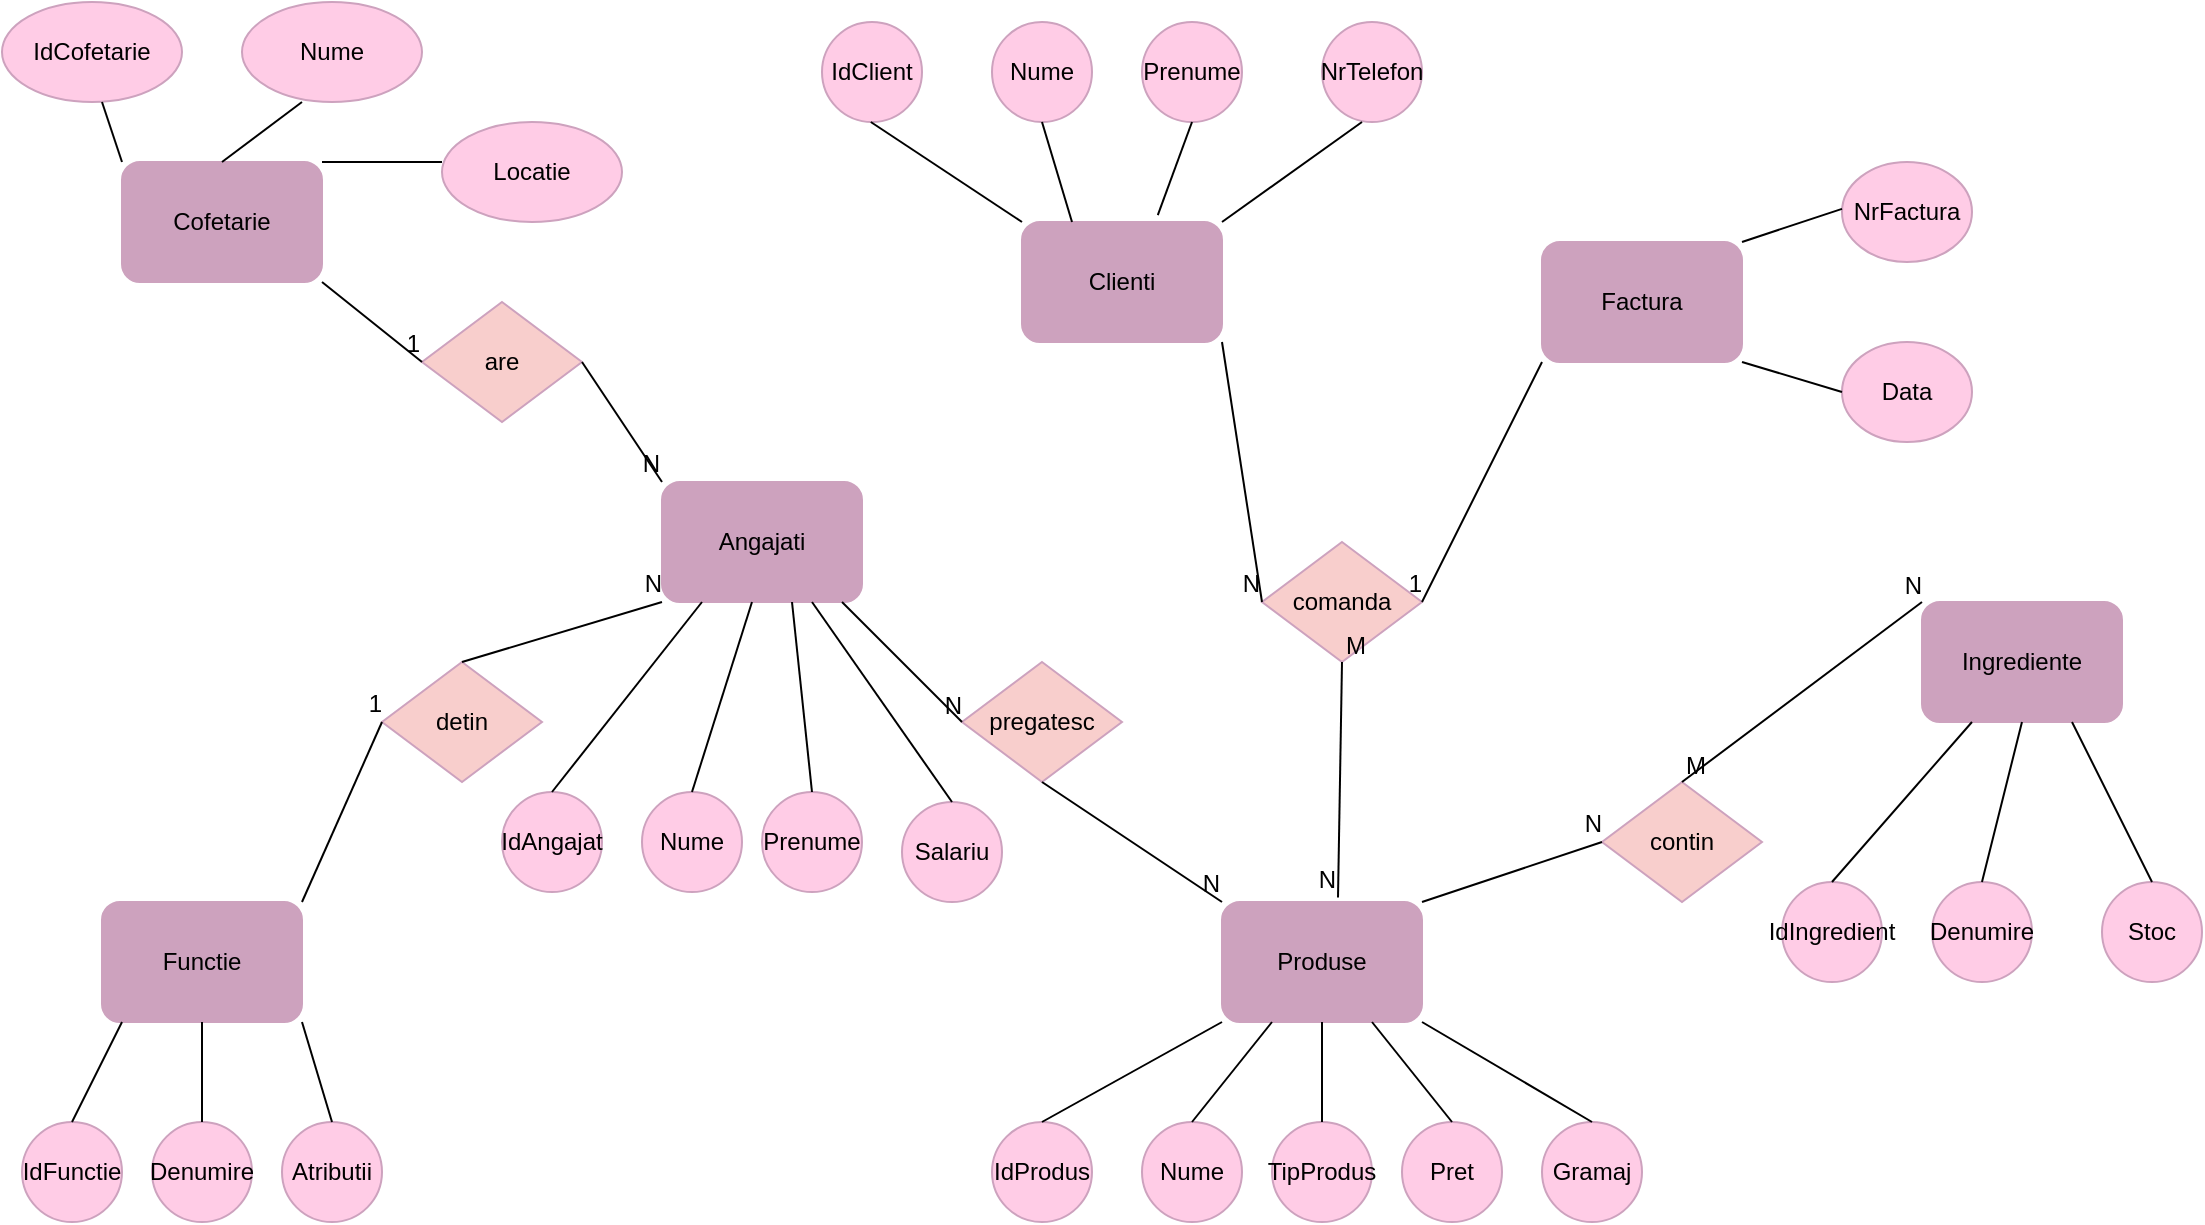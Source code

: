 <mxfile version="15.8.7" type="device"><diagram id="xDUY_yvwj-eNHsEHlEJU" name="Page-1"><mxGraphModel dx="1221" dy="764" grid="1" gridSize="10" guides="1" tooltips="1" connect="1" arrows="1" fold="1" page="1" pageScale="1" pageWidth="3300" pageHeight="2339" math="0" shadow="0"><root><mxCell id="0"/><mxCell id="1" parent="0"/><mxCell id="lF0HuzXT13X8OS6rUIl1-1" value="Cofetarie" style="rounded=1;whiteSpace=wrap;html=1;strokeColor=#CDA2BE;fillColor=#CDA2BE;" parent="1" vertex="1"><mxGeometry x="70" y="80" width="100" height="60" as="geometry"/></mxCell><mxCell id="lF0HuzXT13X8OS6rUIl1-2" value="Angajati" style="rounded=1;whiteSpace=wrap;html=1;strokeColor=#CDA2BE;fillColor=#CDA2BE;" parent="1" vertex="1"><mxGeometry x="340" y="240" width="100" height="60" as="geometry"/></mxCell><mxCell id="lF0HuzXT13X8OS6rUIl1-3" value="Produse" style="rounded=1;whiteSpace=wrap;html=1;strokeColor=#CDA2BE;fillColor=#CDA2BE;" parent="1" vertex="1"><mxGeometry x="620" y="450" width="100" height="60" as="geometry"/></mxCell><mxCell id="lF0HuzXT13X8OS6rUIl1-4" value="Ingrediente" style="rounded=1;whiteSpace=wrap;html=1;strokeColor=#CDA2BE;fillColor=#CDA2BE;" parent="1" vertex="1"><mxGeometry x="970" y="300" width="100" height="60" as="geometry"/></mxCell><mxCell id="lF0HuzXT13X8OS6rUIl1-5" value="Factura" style="rounded=1;whiteSpace=wrap;html=1;strokeColor=#CDA2BE;fillColor=#CDA2BE;" parent="1" vertex="1"><mxGeometry x="780" y="120" width="100" height="60" as="geometry"/></mxCell><mxCell id="lF0HuzXT13X8OS6rUIl1-6" value="Clienti" style="rounded=1;whiteSpace=wrap;html=1;strokeColor=#CDA2BE;fillColor=#CDA2BE;" parent="1" vertex="1"><mxGeometry x="520" y="110" width="100" height="60" as="geometry"/></mxCell><mxCell id="lF0HuzXT13X8OS6rUIl1-7" value="Functie" style="rounded=1;whiteSpace=wrap;html=1;strokeColor=#CDA2BE;fillColor=#CDA2BE;" parent="1" vertex="1"><mxGeometry x="60" y="450" width="100" height="60" as="geometry"/></mxCell><mxCell id="lF0HuzXT13X8OS6rUIl1-8" value="&lt;font color=&quot;#000000&quot;&gt;are&lt;/font&gt;" style="rhombus;whiteSpace=wrap;html=1;fontColor=#CDA2BE;strokeColor=#CDA2BE;fillColor=#F8CECC;" parent="1" vertex="1"><mxGeometry x="220" y="150" width="80" height="60" as="geometry"/></mxCell><mxCell id="lF0HuzXT13X8OS6rUIl1-9" value="&lt;font color=&quot;#000000&quot;&gt;detin&lt;/font&gt;" style="rhombus;whiteSpace=wrap;html=1;fontColor=#CDA2BE;strokeColor=#CDA2BE;fillColor=#F8CECC;" parent="1" vertex="1"><mxGeometry x="200" y="330" width="80" height="60" as="geometry"/></mxCell><mxCell id="lF0HuzXT13X8OS6rUIl1-10" value="&lt;font color=&quot;#000000&quot;&gt;pregatesc&lt;/font&gt;" style="rhombus;whiteSpace=wrap;html=1;fontColor=#CDA2BE;strokeColor=#CDA2BE;fillColor=#F8CECC;" parent="1" vertex="1"><mxGeometry x="490" y="330" width="80" height="60" as="geometry"/></mxCell><mxCell id="lF0HuzXT13X8OS6rUIl1-11" value="&lt;font color=&quot;#000000&quot;&gt;contin&lt;/font&gt;" style="rhombus;whiteSpace=wrap;html=1;fontColor=#CDA2BE;strokeColor=#CDA2BE;fillColor=#F8CECC;" parent="1" vertex="1"><mxGeometry x="810" y="390" width="80" height="60" as="geometry"/></mxCell><mxCell id="lF0HuzXT13X8OS6rUIl1-12" value="&lt;font color=&quot;#000000&quot;&gt;comanda&lt;/font&gt;" style="rhombus;whiteSpace=wrap;html=1;fontColor=#CDA2BE;strokeColor=#CDA2BE;fillColor=#F8CECC;" parent="1" vertex="1"><mxGeometry x="640" y="270" width="80" height="60" as="geometry"/></mxCell><mxCell id="lF0HuzXT13X8OS6rUIl1-13" value="" style="endArrow=none;html=1;rounded=0;fontColor=#000000;entryX=0;entryY=0.5;entryDx=0;entryDy=0;exitX=1;exitY=0;exitDx=0;exitDy=0;" parent="1" source="lF0HuzXT13X8OS6rUIl1-7" target="lF0HuzXT13X8OS6rUIl1-9" edge="1"><mxGeometry relative="1" as="geometry"><mxPoint x="150" y="419.5" as="sourcePoint"/><mxPoint x="310" y="419.5" as="targetPoint"/></mxGeometry></mxCell><mxCell id="lF0HuzXT13X8OS6rUIl1-14" value="1" style="resizable=0;html=1;align=right;verticalAlign=bottom;fontColor=#000000;strokeColor=#CDA2BE;fillColor=#F8CECC;" parent="lF0HuzXT13X8OS6rUIl1-13" connectable="0" vertex="1"><mxGeometry x="1" relative="1" as="geometry"/></mxCell><mxCell id="lF0HuzXT13X8OS6rUIl1-15" value="" style="endArrow=none;html=1;rounded=0;fontColor=#000000;entryX=0;entryY=1;entryDx=0;entryDy=0;exitX=0.5;exitY=0;exitDx=0;exitDy=0;" parent="1" source="lF0HuzXT13X8OS6rUIl1-9" target="lF0HuzXT13X8OS6rUIl1-2" edge="1"><mxGeometry relative="1" as="geometry"><mxPoint x="470" y="300" as="sourcePoint"/><mxPoint x="630" y="300" as="targetPoint"/></mxGeometry></mxCell><mxCell id="lF0HuzXT13X8OS6rUIl1-16" value="N" style="resizable=0;html=1;align=right;verticalAlign=bottom;fontColor=#000000;strokeColor=#CDA2BE;fillColor=#F8CECC;" parent="lF0HuzXT13X8OS6rUIl1-15" connectable="0" vertex="1"><mxGeometry x="1" relative="1" as="geometry"/></mxCell><mxCell id="lF0HuzXT13X8OS6rUIl1-19" value="" style="endArrow=none;html=1;rounded=0;fontColor=#000000;entryX=0;entryY=0;entryDx=0;entryDy=0;exitX=1;exitY=0.5;exitDx=0;exitDy=0;" parent="1" source="lF0HuzXT13X8OS6rUIl1-8" target="lF0HuzXT13X8OS6rUIl1-2" edge="1"><mxGeometry relative="1" as="geometry"><mxPoint x="290" y="210" as="sourcePoint"/><mxPoint x="370" y="250" as="targetPoint"/></mxGeometry></mxCell><mxCell id="lF0HuzXT13X8OS6rUIl1-20" value="N" style="resizable=0;html=1;align=right;verticalAlign=bottom;fontColor=#000000;strokeColor=#CDA2BE;fillColor=#F8CECC;" parent="lF0HuzXT13X8OS6rUIl1-19" connectable="0" vertex="1"><mxGeometry x="1" relative="1" as="geometry"/></mxCell><mxCell id="lF0HuzXT13X8OS6rUIl1-24" value="" style="endArrow=none;html=1;rounded=0;fontColor=#000000;exitX=0.5;exitY=1;exitDx=0;exitDy=0;entryX=0.58;entryY=-0.037;entryDx=0;entryDy=0;entryPerimeter=0;" parent="1" source="lF0HuzXT13X8OS6rUIl1-12" target="lF0HuzXT13X8OS6rUIl1-3" edge="1"><mxGeometry relative="1" as="geometry"><mxPoint x="800" y="280" as="sourcePoint"/><mxPoint x="890" y="250" as="targetPoint"/></mxGeometry></mxCell><mxCell id="lF0HuzXT13X8OS6rUIl1-25" value="M" style="resizable=0;html=1;align=left;verticalAlign=bottom;fontColor=#000000;strokeColor=#CDA2BE;fillColor=#F8CECC;" parent="lF0HuzXT13X8OS6rUIl1-24" connectable="0" vertex="1"><mxGeometry x="-1" relative="1" as="geometry"/></mxCell><mxCell id="lF0HuzXT13X8OS6rUIl1-26" value="N" style="resizable=0;html=1;align=right;verticalAlign=bottom;fontColor=#000000;strokeColor=#CDA2BE;fillColor=#F8CECC;" parent="lF0HuzXT13X8OS6rUIl1-24" connectable="0" vertex="1"><mxGeometry x="1" relative="1" as="geometry"/></mxCell><mxCell id="lF0HuzXT13X8OS6rUIl1-27" value="" style="endArrow=none;html=1;rounded=0;fontColor=#000000;entryX=0;entryY=0.5;entryDx=0;entryDy=0;exitX=0.5;exitY=0;exitDx=0;exitDy=0;" parent="1" target="lF0HuzXT13X8OS6rUIl1-10" edge="1"><mxGeometry relative="1" as="geometry"><mxPoint x="430" y="300" as="sourcePoint"/><mxPoint x="530" y="270" as="targetPoint"/></mxGeometry></mxCell><mxCell id="lF0HuzXT13X8OS6rUIl1-28" value="N" style="resizable=0;html=1;align=right;verticalAlign=bottom;fontColor=#000000;strokeColor=#CDA2BE;fillColor=#F8CECC;" parent="lF0HuzXT13X8OS6rUIl1-27" connectable="0" vertex="1"><mxGeometry x="1" relative="1" as="geometry"/></mxCell><mxCell id="lF0HuzXT13X8OS6rUIl1-29" value="" style="endArrow=none;html=1;rounded=0;fontColor=#000000;entryX=0;entryY=0;entryDx=0;entryDy=0;exitX=0.5;exitY=0;exitDx=0;exitDy=0;" parent="1" source="lF0HuzXT13X8OS6rUIl1-11" target="lF0HuzXT13X8OS6rUIl1-4" edge="1"><mxGeometry relative="1" as="geometry"><mxPoint x="880" y="390" as="sourcePoint"/><mxPoint x="940" y="310" as="targetPoint"/></mxGeometry></mxCell><mxCell id="lF0HuzXT13X8OS6rUIl1-30" value="M" style="resizable=0;html=1;align=left;verticalAlign=bottom;fontColor=#000000;strokeColor=#CDA2BE;fillColor=#F8CECC;" parent="lF0HuzXT13X8OS6rUIl1-29" connectable="0" vertex="1"><mxGeometry x="-1" relative="1" as="geometry"/></mxCell><mxCell id="lF0HuzXT13X8OS6rUIl1-31" value="N" style="resizable=0;html=1;align=right;verticalAlign=bottom;fontColor=#000000;strokeColor=#CDA2BE;fillColor=#F8CECC;" parent="lF0HuzXT13X8OS6rUIl1-29" connectable="0" vertex="1"><mxGeometry x="1" relative="1" as="geometry"/></mxCell><mxCell id="lF0HuzXT13X8OS6rUIl1-32" value="" style="endArrow=none;html=1;rounded=0;fontColor=#000000;entryX=0;entryY=0.5;entryDx=0;entryDy=0;exitX=1;exitY=0;exitDx=0;exitDy=0;" parent="1" source="lF0HuzXT13X8OS6rUIl1-3" target="lF0HuzXT13X8OS6rUIl1-11" edge="1"><mxGeometry relative="1" as="geometry"><mxPoint x="720" y="460" as="sourcePoint"/><mxPoint x="760" y="480" as="targetPoint"/></mxGeometry></mxCell><mxCell id="lF0HuzXT13X8OS6rUIl1-33" value="N" style="resizable=0;html=1;align=right;verticalAlign=bottom;fontColor=#000000;strokeColor=#CDA2BE;fillColor=#F8CECC;" parent="lF0HuzXT13X8OS6rUIl1-32" connectable="0" vertex="1"><mxGeometry x="1" relative="1" as="geometry"/></mxCell><mxCell id="lF0HuzXT13X8OS6rUIl1-34" value="" style="endArrow=none;html=1;rounded=0;fontColor=#000000;entryX=0;entryY=0;entryDx=0;entryDy=0;exitX=0.5;exitY=0;exitDx=0;exitDy=0;" parent="1" target="lF0HuzXT13X8OS6rUIl1-3" edge="1"><mxGeometry relative="1" as="geometry"><mxPoint x="530" y="390" as="sourcePoint"/><mxPoint x="590" y="450" as="targetPoint"/></mxGeometry></mxCell><mxCell id="lF0HuzXT13X8OS6rUIl1-35" value="N" style="resizable=0;html=1;align=right;verticalAlign=bottom;fontColor=#000000;strokeColor=#CDA2BE;fillColor=#F8CECC;" parent="lF0HuzXT13X8OS6rUIl1-34" connectable="0" vertex="1"><mxGeometry x="1" relative="1" as="geometry"/></mxCell><mxCell id="lF0HuzXT13X8OS6rUIl1-39" value="" style="endArrow=none;html=1;rounded=0;fontColor=#000000;entryX=0;entryY=0.5;entryDx=0;entryDy=0;exitX=1;exitY=1;exitDx=0;exitDy=0;" parent="1" source="lF0HuzXT13X8OS6rUIl1-6" target="lF0HuzXT13X8OS6rUIl1-12" edge="1"><mxGeometry relative="1" as="geometry"><mxPoint x="740" y="240" as="sourcePoint"/><mxPoint x="800" y="300" as="targetPoint"/></mxGeometry></mxCell><mxCell id="lF0HuzXT13X8OS6rUIl1-40" value="N" style="resizable=0;html=1;align=right;verticalAlign=bottom;fontColor=#000000;strokeColor=#CDA2BE;fillColor=#F8CECC;" parent="lF0HuzXT13X8OS6rUIl1-39" connectable="0" vertex="1"><mxGeometry x="1" relative="1" as="geometry"/></mxCell><mxCell id="lF0HuzXT13X8OS6rUIl1-41" value="" style="endArrow=none;html=1;rounded=0;fontColor=#000000;entryX=0;entryY=0.5;entryDx=0;entryDy=0;exitX=1;exitY=1;exitDx=0;exitDy=0;" parent="1" source="lF0HuzXT13X8OS6rUIl1-1" target="lF0HuzXT13X8OS6rUIl1-8" edge="1"><mxGeometry relative="1" as="geometry"><mxPoint x="170" y="140" as="sourcePoint"/><mxPoint x="210" y="50" as="targetPoint"/></mxGeometry></mxCell><mxCell id="lF0HuzXT13X8OS6rUIl1-42" value="1" style="resizable=0;html=1;align=right;verticalAlign=bottom;fontColor=#000000;strokeColor=#CDA2BE;fillColor=#F8CECC;" parent="lF0HuzXT13X8OS6rUIl1-41" connectable="0" vertex="1"><mxGeometry x="1" relative="1" as="geometry"/></mxCell><mxCell id="lF0HuzXT13X8OS6rUIl1-47" value="IdCofetarie" style="ellipse;whiteSpace=wrap;html=1;fontColor=#000000;strokeColor=#CDA2BE;fillColor=#FFCCE6;" parent="1" vertex="1"><mxGeometry x="10" width="90" height="50" as="geometry"/></mxCell><mxCell id="lF0HuzXT13X8OS6rUIl1-48" value="Nume" style="ellipse;whiteSpace=wrap;html=1;fontColor=#000000;strokeColor=#CDA2BE;fillColor=#FFCCE6;" parent="1" vertex="1"><mxGeometry x="130" width="90" height="50" as="geometry"/></mxCell><mxCell id="lF0HuzXT13X8OS6rUIl1-49" value="Locatie" style="ellipse;whiteSpace=wrap;html=1;fontColor=#000000;strokeColor=#CDA2BE;fillColor=#FFCCE6;" parent="1" vertex="1"><mxGeometry x="230" y="60" width="90" height="50" as="geometry"/></mxCell><mxCell id="lF0HuzXT13X8OS6rUIl1-50" value="" style="endArrow=none;html=1;rounded=0;fontColor=#000000;exitX=0;exitY=0;exitDx=0;exitDy=0;" parent="1" source="lF0HuzXT13X8OS6rUIl1-1" edge="1"><mxGeometry width="50" height="50" relative="1" as="geometry"><mxPoint x="10" y="100" as="sourcePoint"/><mxPoint x="60" y="50" as="targetPoint"/></mxGeometry></mxCell><mxCell id="lF0HuzXT13X8OS6rUIl1-51" value="" style="endArrow=none;html=1;rounded=0;fontColor=#000000;exitX=0.5;exitY=0;exitDx=0;exitDy=0;" parent="1" source="lF0HuzXT13X8OS6rUIl1-1" edge="1"><mxGeometry width="50" height="50" relative="1" as="geometry"><mxPoint x="170" y="80" as="sourcePoint"/><mxPoint x="160" y="50" as="targetPoint"/></mxGeometry></mxCell><mxCell id="lF0HuzXT13X8OS6rUIl1-52" value="" style="endArrow=none;html=1;rounded=0;fontColor=#000000;exitX=1;exitY=0;exitDx=0;exitDy=0;" parent="1" source="lF0HuzXT13X8OS6rUIl1-1" edge="1"><mxGeometry width="50" height="50" relative="1" as="geometry"><mxPoint x="240" y="110" as="sourcePoint"/><mxPoint x="230" y="80" as="targetPoint"/></mxGeometry></mxCell><mxCell id="lF0HuzXT13X8OS6rUIl1-53" value="Nume" style="ellipse;whiteSpace=wrap;html=1;fontColor=#000000;strokeColor=#CDA2BE;fillColor=#FFCCE6;" parent="1" vertex="1"><mxGeometry x="330" y="395" width="50" height="50" as="geometry"/></mxCell><mxCell id="lF0HuzXT13X8OS6rUIl1-54" value="Prenume" style="ellipse;whiteSpace=wrap;html=1;fontColor=#000000;strokeColor=#CDA2BE;fillColor=#FFCCE6;" parent="1" vertex="1"><mxGeometry x="390" y="395" width="50" height="50" as="geometry"/></mxCell><mxCell id="lF0HuzXT13X8OS6rUIl1-55" value="Salariu" style="ellipse;whiteSpace=wrap;html=1;fontColor=#000000;strokeColor=#CDA2BE;fillColor=#FFCCE6;" parent="1" vertex="1"><mxGeometry x="460" y="400" width="50" height="50" as="geometry"/></mxCell><mxCell id="lF0HuzXT13X8OS6rUIl1-57" value="IdAngajat" style="ellipse;whiteSpace=wrap;html=1;fontColor=#000000;strokeColor=#CDA2BE;fillColor=#FFCCE6;" parent="1" vertex="1"><mxGeometry x="260" y="395" width="50" height="50" as="geometry"/></mxCell><mxCell id="lF0HuzXT13X8OS6rUIl1-58" value="" style="endArrow=none;html=1;rounded=0;fontColor=#000000;exitX=0.5;exitY=0;exitDx=0;exitDy=0;" parent="1" source="lF0HuzXT13X8OS6rUIl1-57" edge="1"><mxGeometry width="50" height="50" relative="1" as="geometry"><mxPoint x="370" y="330" as="sourcePoint"/><mxPoint x="360" y="300" as="targetPoint"/></mxGeometry></mxCell><mxCell id="lF0HuzXT13X8OS6rUIl1-59" value="" style="endArrow=none;html=1;rounded=0;fontColor=#000000;exitX=0.5;exitY=0;exitDx=0;exitDy=0;" parent="1" source="lF0HuzXT13X8OS6rUIl1-53" edge="1"><mxGeometry width="50" height="50" relative="1" as="geometry"><mxPoint x="310" y="395" as="sourcePoint"/><mxPoint x="385" y="300" as="targetPoint"/></mxGeometry></mxCell><mxCell id="lF0HuzXT13X8OS6rUIl1-60" value="" style="endArrow=none;html=1;rounded=0;fontColor=#000000;exitX=0.5;exitY=0;exitDx=0;exitDy=0;" parent="1" source="lF0HuzXT13X8OS6rUIl1-54" edge="1"><mxGeometry width="50" height="50" relative="1" as="geometry"><mxPoint x="330" y="395" as="sourcePoint"/><mxPoint x="405" y="300" as="targetPoint"/></mxGeometry></mxCell><mxCell id="lF0HuzXT13X8OS6rUIl1-61" value="" style="endArrow=none;html=1;rounded=0;fontColor=#000000;exitX=0.5;exitY=0;exitDx=0;exitDy=0;entryX=0.75;entryY=1;entryDx=0;entryDy=0;" parent="1" source="lF0HuzXT13X8OS6rUIl1-55" target="lF0HuzXT13X8OS6rUIl1-2" edge="1"><mxGeometry width="50" height="50" relative="1" as="geometry"><mxPoint x="315" y="425" as="sourcePoint"/><mxPoint x="390" y="330" as="targetPoint"/></mxGeometry></mxCell><mxCell id="lF0HuzXT13X8OS6rUIl1-62" value="IdFunctie" style="ellipse;whiteSpace=wrap;html=1;fontColor=#000000;strokeColor=#CDA2BE;fillColor=#FFCCE6;" parent="1" vertex="1"><mxGeometry x="20" y="560" width="50" height="50" as="geometry"/></mxCell><mxCell id="lF0HuzXT13X8OS6rUIl1-63" value="Denumire" style="ellipse;whiteSpace=wrap;html=1;fontColor=#000000;strokeColor=#CDA2BE;fillColor=#FFCCE6;" parent="1" vertex="1"><mxGeometry x="85" y="560" width="50" height="50" as="geometry"/></mxCell><mxCell id="lF0HuzXT13X8OS6rUIl1-64" value="Atributii" style="ellipse;whiteSpace=wrap;html=1;fontColor=#000000;strokeColor=#CDA2BE;fillColor=#FFCCE6;" parent="1" vertex="1"><mxGeometry x="150" y="560" width="50" height="50" as="geometry"/></mxCell><mxCell id="lF0HuzXT13X8OS6rUIl1-65" value="" style="endArrow=none;html=1;rounded=0;fontColor=#000000;exitX=0.5;exitY=0;exitDx=0;exitDy=0;" parent="1" source="lF0HuzXT13X8OS6rUIl1-62" edge="1"><mxGeometry width="50" height="50" relative="1" as="geometry"><mxPoint x="80" y="540" as="sourcePoint"/><mxPoint x="70" y="510" as="targetPoint"/></mxGeometry></mxCell><mxCell id="lF0HuzXT13X8OS6rUIl1-66" value="" style="endArrow=none;html=1;rounded=0;fontColor=#000000;exitX=0.5;exitY=0;exitDx=0;exitDy=0;entryX=0.5;entryY=1;entryDx=0;entryDy=0;" parent="1" source="lF0HuzXT13X8OS6rUIl1-63" target="lF0HuzXT13X8OS6rUIl1-7" edge="1"><mxGeometry width="50" height="50" relative="1" as="geometry"><mxPoint x="55" y="570.0" as="sourcePoint"/><mxPoint x="80" y="520" as="targetPoint"/></mxGeometry></mxCell><mxCell id="lF0HuzXT13X8OS6rUIl1-67" value="" style="endArrow=none;html=1;rounded=0;fontColor=#000000;exitX=0.5;exitY=0;exitDx=0;exitDy=0;" parent="1" source="lF0HuzXT13X8OS6rUIl1-64" edge="1"><mxGeometry width="50" height="50" relative="1" as="geometry"><mxPoint x="135" y="560.0" as="sourcePoint"/><mxPoint x="160" y="510" as="targetPoint"/></mxGeometry></mxCell><mxCell id="lF0HuzXT13X8OS6rUIl1-68" value="IdClient" style="ellipse;whiteSpace=wrap;html=1;fontColor=#000000;strokeColor=#CDA2BE;fillColor=#FFCCE6;" parent="1" vertex="1"><mxGeometry x="420" y="10" width="50" height="50" as="geometry"/></mxCell><mxCell id="lF0HuzXT13X8OS6rUIl1-69" value="Nume" style="ellipse;whiteSpace=wrap;html=1;fontColor=#000000;strokeColor=#CDA2BE;fillColor=#FFCCE6;" parent="1" vertex="1"><mxGeometry x="505" y="10" width="50" height="50" as="geometry"/></mxCell><mxCell id="lF0HuzXT13X8OS6rUIl1-70" value="Prenume" style="ellipse;whiteSpace=wrap;html=1;fontColor=#000000;strokeColor=#CDA2BE;fillColor=#FFCCE6;" parent="1" vertex="1"><mxGeometry x="580" y="10" width="50" height="50" as="geometry"/></mxCell><mxCell id="lF0HuzXT13X8OS6rUIl1-71" value="NrTelefon" style="ellipse;whiteSpace=wrap;html=1;fontColor=#000000;strokeColor=#CDA2BE;fillColor=#FFCCE6;" parent="1" vertex="1"><mxGeometry x="670" y="10" width="50" height="50" as="geometry"/></mxCell><mxCell id="lF0HuzXT13X8OS6rUIl1-72" value="" style="endArrow=none;html=1;rounded=0;fontColor=#000000;exitX=0;exitY=0;exitDx=0;exitDy=0;entryX=0.5;entryY=1;entryDx=0;entryDy=0;" parent="1" source="lF0HuzXT13X8OS6rUIl1-6" edge="1"><mxGeometry width="50" height="50" relative="1" as="geometry"><mxPoint x="444.41" y="110.0" as="sourcePoint"/><mxPoint x="444.41" y="60" as="targetPoint"/></mxGeometry></mxCell><mxCell id="lF0HuzXT13X8OS6rUIl1-73" value="" style="endArrow=none;html=1;rounded=0;fontColor=#000000;exitX=0.25;exitY=0;exitDx=0;exitDy=0;" parent="1" source="lF0HuzXT13X8OS6rUIl1-6" edge="1"><mxGeometry width="50" height="50" relative="1" as="geometry"><mxPoint x="490" y="90" as="sourcePoint"/><mxPoint x="530" y="60" as="targetPoint"/></mxGeometry></mxCell><mxCell id="lF0HuzXT13X8OS6rUIl1-74" value="" style="endArrow=none;html=1;rounded=0;fontColor=#000000;exitX=0.679;exitY=-0.057;exitDx=0;exitDy=0;entryX=0.5;entryY=1;entryDx=0;entryDy=0;exitPerimeter=0;" parent="1" source="lF0HuzXT13X8OS6rUIl1-6" target="lF0HuzXT13X8OS6rUIl1-70" edge="1"><mxGeometry width="50" height="50" relative="1" as="geometry"><mxPoint x="555" y="120" as="sourcePoint"/><mxPoint x="540" y="70" as="targetPoint"/></mxGeometry></mxCell><mxCell id="lF0HuzXT13X8OS6rUIl1-75" value="" style="endArrow=none;html=1;rounded=0;fontColor=#000000;exitX=1;exitY=0;exitDx=0;exitDy=0;entryX=0.5;entryY=1;entryDx=0;entryDy=0;" parent="1" source="lF0HuzXT13X8OS6rUIl1-6" edge="1"><mxGeometry width="50" height="50" relative="1" as="geometry"><mxPoint x="765.59" y="110" as="sourcePoint"/><mxPoint x="690.0" y="60" as="targetPoint"/></mxGeometry></mxCell><mxCell id="lF0HuzXT13X8OS6rUIl1-76" value="Denumire" style="ellipse;whiteSpace=wrap;html=1;fontColor=#000000;strokeColor=#CDA2BE;fillColor=#FFCCE6;" parent="1" vertex="1"><mxGeometry x="975" y="440" width="50" height="50" as="geometry"/></mxCell><mxCell id="lF0HuzXT13X8OS6rUIl1-77" value="Stoc" style="ellipse;whiteSpace=wrap;html=1;fontColor=#000000;strokeColor=#CDA2BE;fillColor=#FFCCE6;" parent="1" vertex="1"><mxGeometry x="1060" y="440" width="50" height="50" as="geometry"/></mxCell><mxCell id="lF0HuzXT13X8OS6rUIl1-78" value="IdIngredient" style="ellipse;whiteSpace=wrap;html=1;fontColor=#000000;strokeColor=#CDA2BE;fillColor=#FFCCE6;" parent="1" vertex="1"><mxGeometry x="900" y="440" width="50" height="50" as="geometry"/></mxCell><mxCell id="lF0HuzXT13X8OS6rUIl1-79" value="" style="endArrow=none;html=1;rounded=0;fontColor=#000000;exitX=0.5;exitY=0;exitDx=0;exitDy=0;entryX=0.25;entryY=1;entryDx=0;entryDy=0;" parent="1" source="lF0HuzXT13X8OS6rUIl1-78" target="lF0HuzXT13X8OS6rUIl1-4" edge="1"><mxGeometry width="50" height="50" relative="1" as="geometry"><mxPoint x="952.9" y="406.58" as="sourcePoint"/><mxPoint x="970" y="394.353" as="targetPoint"/></mxGeometry></mxCell><mxCell id="lF0HuzXT13X8OS6rUIl1-80" value="" style="endArrow=none;html=1;rounded=0;fontColor=#000000;exitX=0.5;exitY=0;exitDx=0;exitDy=0;entryX=0.5;entryY=1;entryDx=0;entryDy=0;" parent="1" source="lF0HuzXT13X8OS6rUIl1-76" target="lF0HuzXT13X8OS6rUIl1-4" edge="1"><mxGeometry width="50" height="50" relative="1" as="geometry"><mxPoint x="980" y="440" as="sourcePoint"/><mxPoint x="1005" y="380" as="targetPoint"/></mxGeometry></mxCell><mxCell id="lF0HuzXT13X8OS6rUIl1-81" value="" style="endArrow=none;html=1;rounded=0;fontColor=#000000;exitX=0.5;exitY=0;exitDx=0;exitDy=0;entryX=0.75;entryY=1;entryDx=0;entryDy=0;" parent="1" source="lF0HuzXT13X8OS6rUIl1-77" target="lF0HuzXT13X8OS6rUIl1-4" edge="1"><mxGeometry width="50" height="50" relative="1" as="geometry"><mxPoint x="965" y="460" as="sourcePoint"/><mxPoint x="990" y="380" as="targetPoint"/></mxGeometry></mxCell><mxCell id="lF0HuzXT13X8OS6rUIl1-82" value="IdProdus" style="ellipse;whiteSpace=wrap;html=1;fontColor=#000000;strokeColor=#CDA2BE;fillColor=#FFCCE6;" parent="1" vertex="1"><mxGeometry x="505" y="560" width="50" height="50" as="geometry"/></mxCell><mxCell id="lF0HuzXT13X8OS6rUIl1-83" value="Nume" style="ellipse;whiteSpace=wrap;html=1;fontColor=#000000;strokeColor=#CDA2BE;fillColor=#FFCCE6;" parent="1" vertex="1"><mxGeometry x="580" y="560" width="50" height="50" as="geometry"/></mxCell><mxCell id="lF0HuzXT13X8OS6rUIl1-84" value="Pret" style="ellipse;whiteSpace=wrap;html=1;fontColor=#000000;strokeColor=#CDA2BE;fillColor=#FFCCE6;" parent="1" vertex="1"><mxGeometry x="710" y="560" width="50" height="50" as="geometry"/></mxCell><mxCell id="lF0HuzXT13X8OS6rUIl1-85" value="TipProdus" style="ellipse;whiteSpace=wrap;html=1;fontColor=#000000;strokeColor=#CDA2BE;fillColor=#FFCCE6;" parent="1" vertex="1"><mxGeometry x="645" y="560" width="50" height="50" as="geometry"/></mxCell><mxCell id="lF0HuzXT13X8OS6rUIl1-88" value="Gramaj" style="ellipse;whiteSpace=wrap;html=1;fontColor=#000000;strokeColor=#CDA2BE;fillColor=#FFCCE6;" parent="1" vertex="1"><mxGeometry x="780" y="560" width="50" height="50" as="geometry"/></mxCell><mxCell id="lF0HuzXT13X8OS6rUIl1-89" value="" style="endArrow=none;html=1;rounded=0;fontColor=#000000;exitX=0.5;exitY=0;exitDx=0;exitDy=0;entryX=0.5;entryY=1;entryDx=0;entryDy=0;" parent="1" source="lF0HuzXT13X8OS6rUIl1-85" target="lF0HuzXT13X8OS6rUIl1-3" edge="1"><mxGeometry width="50" height="50" relative="1" as="geometry"><mxPoint x="600" y="540" as="sourcePoint"/><mxPoint x="660" y="540" as="targetPoint"/></mxGeometry></mxCell><mxCell id="lF0HuzXT13X8OS6rUIl1-90" value="" style="endArrow=none;html=1;rounded=0;fontColor=#000000;exitX=0.5;exitY=0;exitDx=0;exitDy=0;entryX=0.25;entryY=1;entryDx=0;entryDy=0;" parent="1" source="lF0HuzXT13X8OS6rUIl1-83" target="lF0HuzXT13X8OS6rUIl1-3" edge="1"><mxGeometry width="50" height="50" relative="1" as="geometry"><mxPoint x="640" y="560.0" as="sourcePoint"/><mxPoint x="640" y="510" as="targetPoint"/></mxGeometry></mxCell><mxCell id="lF0HuzXT13X8OS6rUIl1-91" value="" style="endArrow=none;html=1;rounded=0;fontColor=#000000;exitX=0.5;exitY=0;exitDx=0;exitDy=0;entryX=0;entryY=1;entryDx=0;entryDy=0;" parent="1" source="lF0HuzXT13X8OS6rUIl1-82" target="lF0HuzXT13X8OS6rUIl1-3" edge="1"><mxGeometry width="50" height="50" relative="1" as="geometry"><mxPoint x="620" y="550.0" as="sourcePoint"/><mxPoint x="620" y="500" as="targetPoint"/></mxGeometry></mxCell><mxCell id="lF0HuzXT13X8OS6rUIl1-92" value="" style="endArrow=none;html=1;rounded=0;fontColor=#000000;exitX=0.5;exitY=0;exitDx=0;exitDy=0;entryX=0.75;entryY=1;entryDx=0;entryDy=0;" parent="1" source="lF0HuzXT13X8OS6rUIl1-84" target="lF0HuzXT13X8OS6rUIl1-3" edge="1"><mxGeometry width="50" height="50" relative="1" as="geometry"><mxPoint x="700" y="550.0" as="sourcePoint"/><mxPoint x="700" y="500" as="targetPoint"/></mxGeometry></mxCell><mxCell id="lF0HuzXT13X8OS6rUIl1-93" value="" style="endArrow=none;html=1;rounded=0;fontColor=#000000;exitX=0.5;exitY=0;exitDx=0;exitDy=0;entryX=1;entryY=1;entryDx=0;entryDy=0;" parent="1" source="lF0HuzXT13X8OS6rUIl1-88" target="lF0HuzXT13X8OS6rUIl1-3" edge="1"><mxGeometry width="50" height="50" relative="1" as="geometry"><mxPoint x="710" y="600.0" as="sourcePoint"/><mxPoint x="710" y="550" as="targetPoint"/></mxGeometry></mxCell><mxCell id="lF0HuzXT13X8OS6rUIl1-94" value="NrFactura" style="ellipse;whiteSpace=wrap;html=1;fontColor=#000000;strokeColor=#CDA2BE;fillColor=#FFCCE6;" parent="1" vertex="1"><mxGeometry x="930" y="80" width="65" height="50" as="geometry"/></mxCell><mxCell id="lF0HuzXT13X8OS6rUIl1-95" value="Data" style="ellipse;whiteSpace=wrap;html=1;fontColor=#000000;strokeColor=#CDA2BE;fillColor=#FFCCE6;" parent="1" vertex="1"><mxGeometry x="930" y="170" width="65" height="50" as="geometry"/></mxCell><mxCell id="lF0HuzXT13X8OS6rUIl1-96" value="" style="endArrow=none;html=1;rounded=0;fontColor=#000000;exitX=1;exitY=0;exitDx=0;exitDy=0;entryX=0.5;entryY=1;entryDx=0;entryDy=0;" parent="1" source="lF0HuzXT13X8OS6rUIl1-5" edge="1"><mxGeometry width="50" height="50" relative="1" as="geometry"><mxPoint x="912.9" y="150.0" as="sourcePoint"/><mxPoint x="930" y="103.42" as="targetPoint"/></mxGeometry></mxCell><mxCell id="lF0HuzXT13X8OS6rUIl1-97" value="" style="endArrow=none;html=1;rounded=0;fontColor=#000000;exitX=1;exitY=0;exitDx=0;exitDy=0;entryX=0;entryY=0.5;entryDx=0;entryDy=0;" parent="1" target="lF0HuzXT13X8OS6rUIl1-95" edge="1"><mxGeometry width="50" height="50" relative="1" as="geometry"><mxPoint x="880" y="180" as="sourcePoint"/><mxPoint x="930" y="163.42" as="targetPoint"/></mxGeometry></mxCell><mxCell id="eOCr_N4ZLKg2PdiHqJg--1" value="" style="endArrow=none;html=1;rounded=0;fontColor=#000000;entryX=1;entryY=0.5;entryDx=0;entryDy=0;exitX=0;exitY=1;exitDx=0;exitDy=0;" edge="1" parent="1" source="lF0HuzXT13X8OS6rUIl1-5" target="lF0HuzXT13X8OS6rUIl1-12"><mxGeometry relative="1" as="geometry"><mxPoint x="730" y="210" as="sourcePoint"/><mxPoint x="780" y="250" as="targetPoint"/></mxGeometry></mxCell><mxCell id="eOCr_N4ZLKg2PdiHqJg--2" value="1" style="resizable=0;html=1;align=right;verticalAlign=bottom;fontColor=#000000;strokeColor=#CDA2BE;fillColor=#F8CECC;" connectable="0" vertex="1" parent="eOCr_N4ZLKg2PdiHqJg--1"><mxGeometry x="1" relative="1" as="geometry"/></mxCell></root></mxGraphModel></diagram></mxfile>
